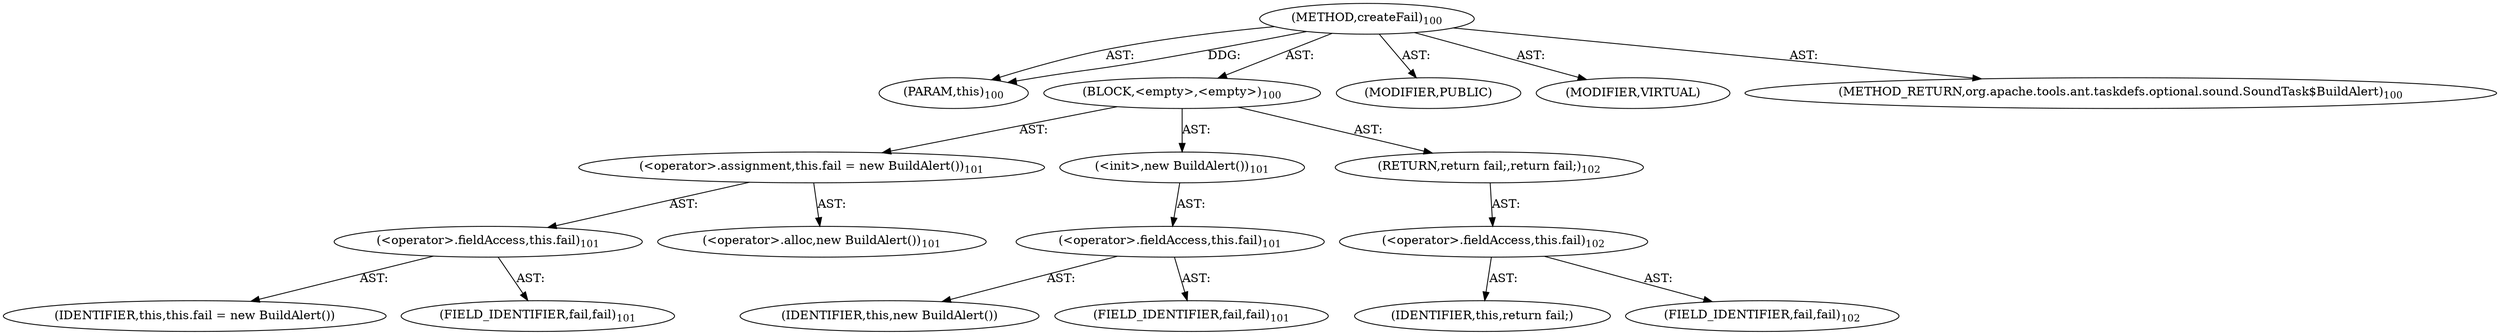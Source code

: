 digraph "createFail" {  
"111669149697" [label = <(METHOD,createFail)<SUB>100</SUB>> ]
"115964117002" [label = <(PARAM,this)<SUB>100</SUB>> ]
"25769803777" [label = <(BLOCK,&lt;empty&gt;,&lt;empty&gt;)<SUB>100</SUB>> ]
"30064771078" [label = <(&lt;operator&gt;.assignment,this.fail = new BuildAlert())<SUB>101</SUB>> ]
"30064771079" [label = <(&lt;operator&gt;.fieldAccess,this.fail)<SUB>101</SUB>> ]
"68719476753" [label = <(IDENTIFIER,this,this.fail = new BuildAlert())> ]
"55834574851" [label = <(FIELD_IDENTIFIER,fail,fail)<SUB>101</SUB>> ]
"30064771080" [label = <(&lt;operator&gt;.alloc,new BuildAlert())<SUB>101</SUB>> ]
"30064771081" [label = <(&lt;init&gt;,new BuildAlert())<SUB>101</SUB>> ]
"30064771082" [label = <(&lt;operator&gt;.fieldAccess,this.fail)<SUB>101</SUB>> ]
"68719476754" [label = <(IDENTIFIER,this,new BuildAlert())> ]
"55834574852" [label = <(FIELD_IDENTIFIER,fail,fail)<SUB>101</SUB>> ]
"146028888065" [label = <(RETURN,return fail;,return fail;)<SUB>102</SUB>> ]
"30064771083" [label = <(&lt;operator&gt;.fieldAccess,this.fail)<SUB>102</SUB>> ]
"68719476755" [label = <(IDENTIFIER,this,return fail;)> ]
"55834574853" [label = <(FIELD_IDENTIFIER,fail,fail)<SUB>102</SUB>> ]
"133143986180" [label = <(MODIFIER,PUBLIC)> ]
"133143986181" [label = <(MODIFIER,VIRTUAL)> ]
"128849018881" [label = <(METHOD_RETURN,org.apache.tools.ant.taskdefs.optional.sound.SoundTask$BuildAlert)<SUB>100</SUB>> ]
  "111669149697" -> "115964117002"  [ label = "AST: "] 
  "111669149697" -> "25769803777"  [ label = "AST: "] 
  "111669149697" -> "133143986180"  [ label = "AST: "] 
  "111669149697" -> "133143986181"  [ label = "AST: "] 
  "111669149697" -> "128849018881"  [ label = "AST: "] 
  "25769803777" -> "30064771078"  [ label = "AST: "] 
  "25769803777" -> "30064771081"  [ label = "AST: "] 
  "25769803777" -> "146028888065"  [ label = "AST: "] 
  "30064771078" -> "30064771079"  [ label = "AST: "] 
  "30064771078" -> "30064771080"  [ label = "AST: "] 
  "30064771079" -> "68719476753"  [ label = "AST: "] 
  "30064771079" -> "55834574851"  [ label = "AST: "] 
  "30064771081" -> "30064771082"  [ label = "AST: "] 
  "30064771082" -> "68719476754"  [ label = "AST: "] 
  "30064771082" -> "55834574852"  [ label = "AST: "] 
  "146028888065" -> "30064771083"  [ label = "AST: "] 
  "30064771083" -> "68719476755"  [ label = "AST: "] 
  "30064771083" -> "55834574853"  [ label = "AST: "] 
  "111669149697" -> "115964117002"  [ label = "DDG: "] 
}
